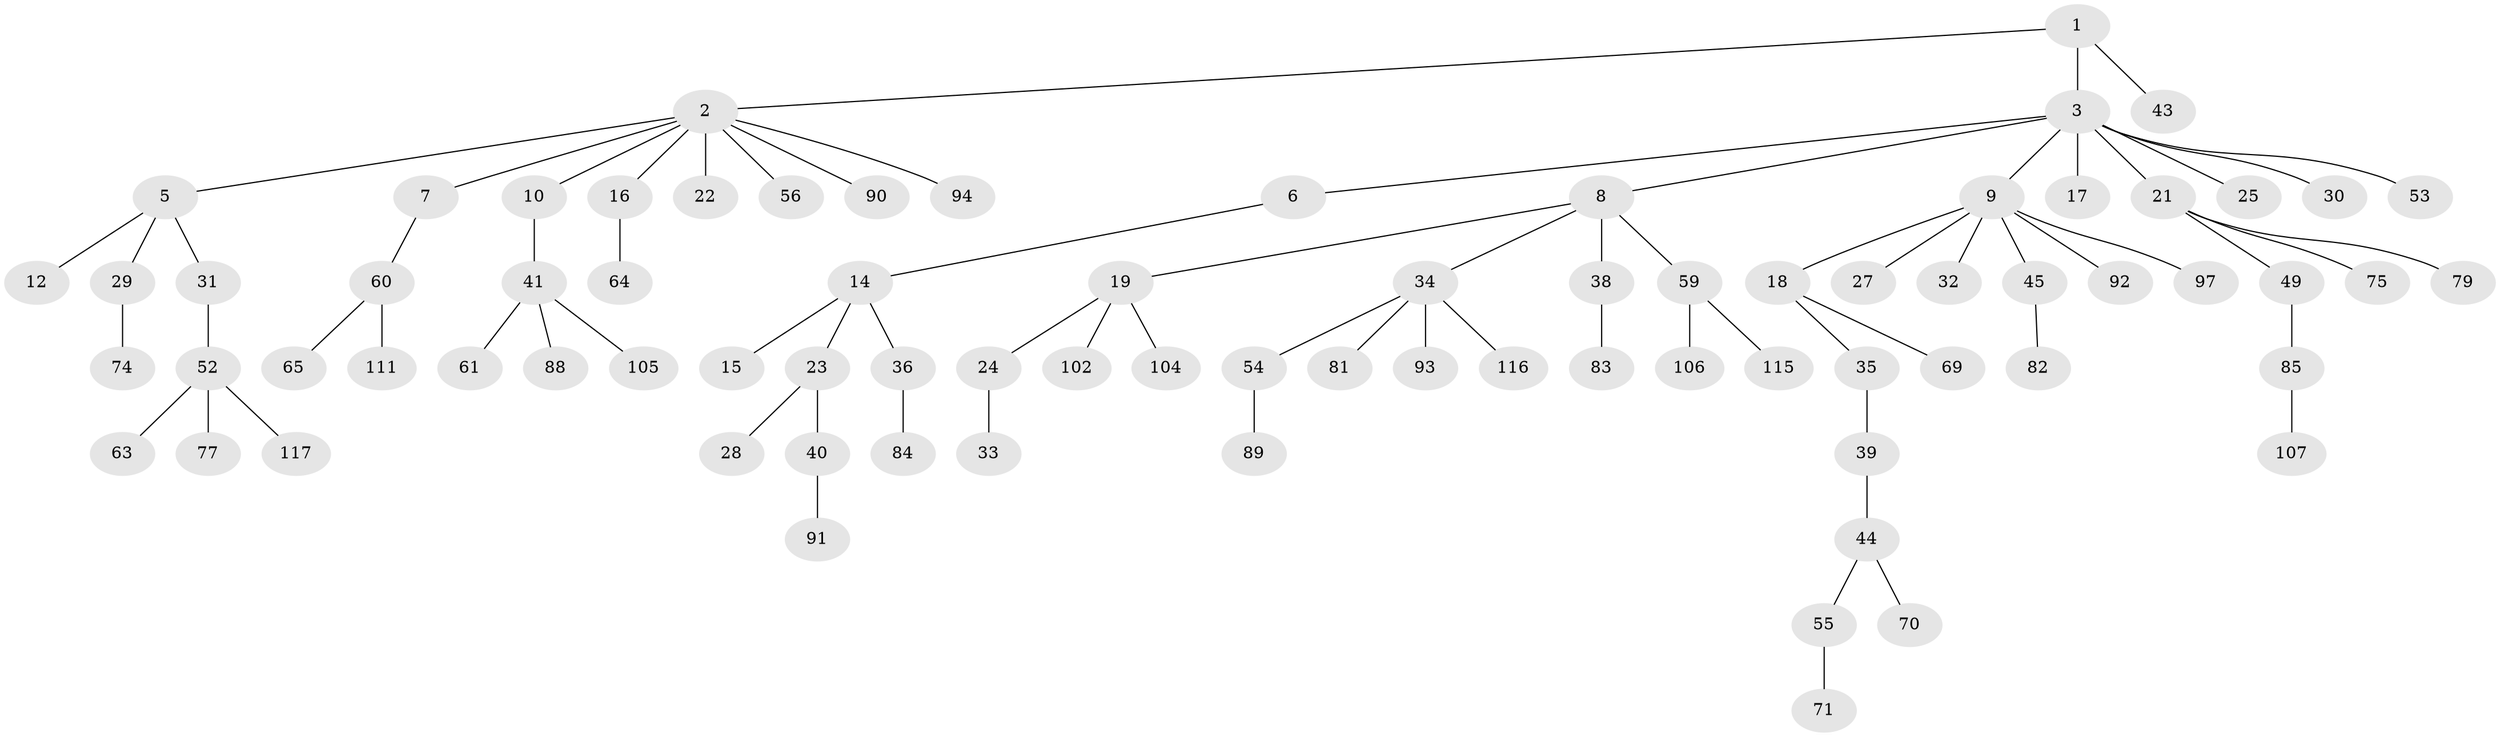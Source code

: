 // original degree distribution, {4: 0.03418803418803419, 9: 0.008547008547008548, 8: 0.008547008547008548, 3: 0.19658119658119658, 5: 0.03418803418803419, 2: 0.2222222222222222, 1: 0.49572649572649574}
// Generated by graph-tools (version 1.1) at 2025/11/02/27/25 16:11:27]
// undirected, 79 vertices, 78 edges
graph export_dot {
graph [start="1"]
  node [color=gray90,style=filled];
  1 [super="+51"];
  2 [super="+11"];
  3 [super="+4"];
  5 [super="+37"];
  6 [super="+114"];
  7 [super="+48"];
  8;
  9 [super="+13"];
  10;
  12;
  14 [super="+100"];
  15 [super="+110"];
  16 [super="+26"];
  17 [super="+67"];
  18;
  19 [super="+20"];
  21 [super="+46"];
  22 [super="+87"];
  23;
  24 [super="+58"];
  25;
  27;
  28;
  29;
  30;
  31;
  32 [super="+103"];
  33;
  34 [super="+50"];
  35 [super="+95"];
  36 [super="+112"];
  38 [super="+47"];
  39 [super="+86"];
  40;
  41 [super="+42"];
  43 [super="+108"];
  44 [super="+68"];
  45 [super="+113"];
  49 [super="+66"];
  52 [super="+62"];
  53;
  54;
  55 [super="+57"];
  56;
  59 [super="+72"];
  60 [super="+73"];
  61 [super="+80"];
  63;
  64;
  65 [super="+76"];
  69;
  70 [super="+98"];
  71 [super="+78"];
  74;
  75;
  77;
  79;
  81;
  82;
  83;
  84;
  85 [super="+99"];
  88 [super="+96"];
  89;
  90;
  91;
  92 [super="+101"];
  93;
  94;
  97;
  102;
  104;
  105 [super="+109"];
  106;
  107;
  111;
  115;
  116;
  117;
  1 -- 2;
  1 -- 3;
  1 -- 43;
  2 -- 5;
  2 -- 7;
  2 -- 10;
  2 -- 16;
  2 -- 22;
  2 -- 56;
  2 -- 94;
  2 -- 90;
  3 -- 6;
  3 -- 17;
  3 -- 21;
  3 -- 25;
  3 -- 30;
  3 -- 53;
  3 -- 8;
  3 -- 9;
  5 -- 12;
  5 -- 29;
  5 -- 31;
  6 -- 14;
  7 -- 60;
  8 -- 19;
  8 -- 34;
  8 -- 38;
  8 -- 59;
  9 -- 18;
  9 -- 27;
  9 -- 97;
  9 -- 32;
  9 -- 92;
  9 -- 45;
  10 -- 41;
  14 -- 15;
  14 -- 23;
  14 -- 36;
  16 -- 64;
  18 -- 35;
  18 -- 69;
  19 -- 24;
  19 -- 104;
  19 -- 102;
  21 -- 75;
  21 -- 49;
  21 -- 79;
  23 -- 28;
  23 -- 40;
  24 -- 33;
  29 -- 74;
  31 -- 52;
  34 -- 81;
  34 -- 116;
  34 -- 93;
  34 -- 54;
  35 -- 39;
  36 -- 84;
  38 -- 83;
  39 -- 44;
  40 -- 91;
  41 -- 105;
  41 -- 88;
  41 -- 61;
  44 -- 55;
  44 -- 70;
  45 -- 82;
  49 -- 85;
  52 -- 117;
  52 -- 77;
  52 -- 63;
  54 -- 89;
  55 -- 71;
  59 -- 115;
  59 -- 106;
  60 -- 65;
  60 -- 111;
  85 -- 107;
}
